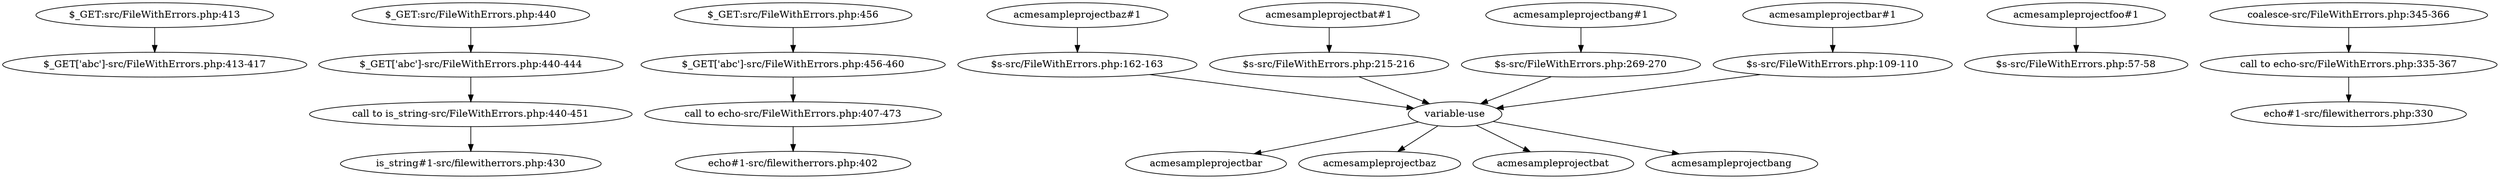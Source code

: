 digraph Taints {
	"$_GET:src/FileWithErrors.php:413" -> "$_GET['abc']-src/FileWithErrors.php:413-417"
	"$_GET:src/FileWithErrors.php:440" -> "$_GET['abc']-src/FileWithErrors.php:440-444"
	"$_GET:src/FileWithErrors.php:456" -> "$_GET['abc']-src/FileWithErrors.php:456-460"
	"$_GET['abc']-src/FileWithErrors.php:440-444" -> "call to is_string-src/FileWithErrors.php:440-451"
	"$_GET['abc']-src/FileWithErrors.php:456-460" -> "call to echo-src/FileWithErrors.php:407-473"
	"$s-src/FileWithErrors.php:109-110" -> "variable-use" -> "acme\sampleproject\bar"
	"$s-src/FileWithErrors.php:162-163" -> "variable-use" -> "acme\sampleproject\baz"
	"$s-src/FileWithErrors.php:215-216" -> "variable-use" -> "acme\sampleproject\bat"
	"$s-src/FileWithErrors.php:269-270" -> "variable-use" -> "acme\sampleproject\bang"
	"acme\sampleproject\bang#1" -> "$s-src/FileWithErrors.php:269-270"
	"acme\sampleproject\bar#1" -> "$s-src/FileWithErrors.php:109-110"
	"acme\sampleproject\bat#1" -> "$s-src/FileWithErrors.php:215-216"
	"acme\sampleproject\baz#1" -> "$s-src/FileWithErrors.php:162-163"
	"acme\sampleproject\foo#1" -> "$s-src/FileWithErrors.php:57-58"
	"call to echo-src/FileWithErrors.php:335-367" -> "echo#1-src/filewitherrors.php:330"
	"call to echo-src/FileWithErrors.php:407-473" -> "echo#1-src/filewitherrors.php:402"
	"call to is_string-src/FileWithErrors.php:440-451" -> "is_string#1-src/filewitherrors.php:430"
	"coalesce-src/FileWithErrors.php:345-366" -> "call to echo-src/FileWithErrors.php:335-367"
}
